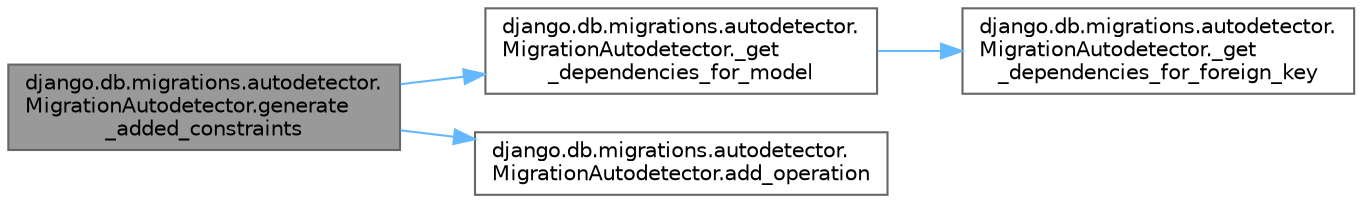 digraph "django.db.migrations.autodetector.MigrationAutodetector.generate_added_constraints"
{
 // LATEX_PDF_SIZE
  bgcolor="transparent";
  edge [fontname=Helvetica,fontsize=10,labelfontname=Helvetica,labelfontsize=10];
  node [fontname=Helvetica,fontsize=10,shape=box,height=0.2,width=0.4];
  rankdir="LR";
  Node1 [id="Node000001",label="django.db.migrations.autodetector.\lMigrationAutodetector.generate\l_added_constraints",height=0.2,width=0.4,color="gray40", fillcolor="grey60", style="filled", fontcolor="black",tooltip=" "];
  Node1 -> Node2 [id="edge1_Node000001_Node000002",color="steelblue1",style="solid",tooltip=" "];
  Node2 [id="Node000002",label="django.db.migrations.autodetector.\lMigrationAutodetector._get\l_dependencies_for_model",height=0.2,width=0.4,color="grey40", fillcolor="white", style="filled",URL="$classdjango_1_1db_1_1migrations_1_1autodetector_1_1_migration_autodetector.html#ab770f9239b4d6781119f4f63aaf0f3e6",tooltip=" "];
  Node2 -> Node3 [id="edge2_Node000002_Node000003",color="steelblue1",style="solid",tooltip=" "];
  Node3 [id="Node000003",label="django.db.migrations.autodetector.\lMigrationAutodetector._get\l_dependencies_for_foreign_key",height=0.2,width=0.4,color="grey40", fillcolor="white", style="filled",URL="$classdjango_1_1db_1_1migrations_1_1autodetector_1_1_migration_autodetector.html#a349c6610cd9e186a0b21fa556c4fb52d",tooltip=" "];
  Node1 -> Node4 [id="edge3_Node000001_Node000004",color="steelblue1",style="solid",tooltip=" "];
  Node4 [id="Node000004",label="django.db.migrations.autodetector.\lMigrationAutodetector.add_operation",height=0.2,width=0.4,color="grey40", fillcolor="white", style="filled",URL="$classdjango_1_1db_1_1migrations_1_1autodetector_1_1_migration_autodetector.html#ab850e8f1f5f9c7b2778025c9dfc16d7d",tooltip=" "];
}

